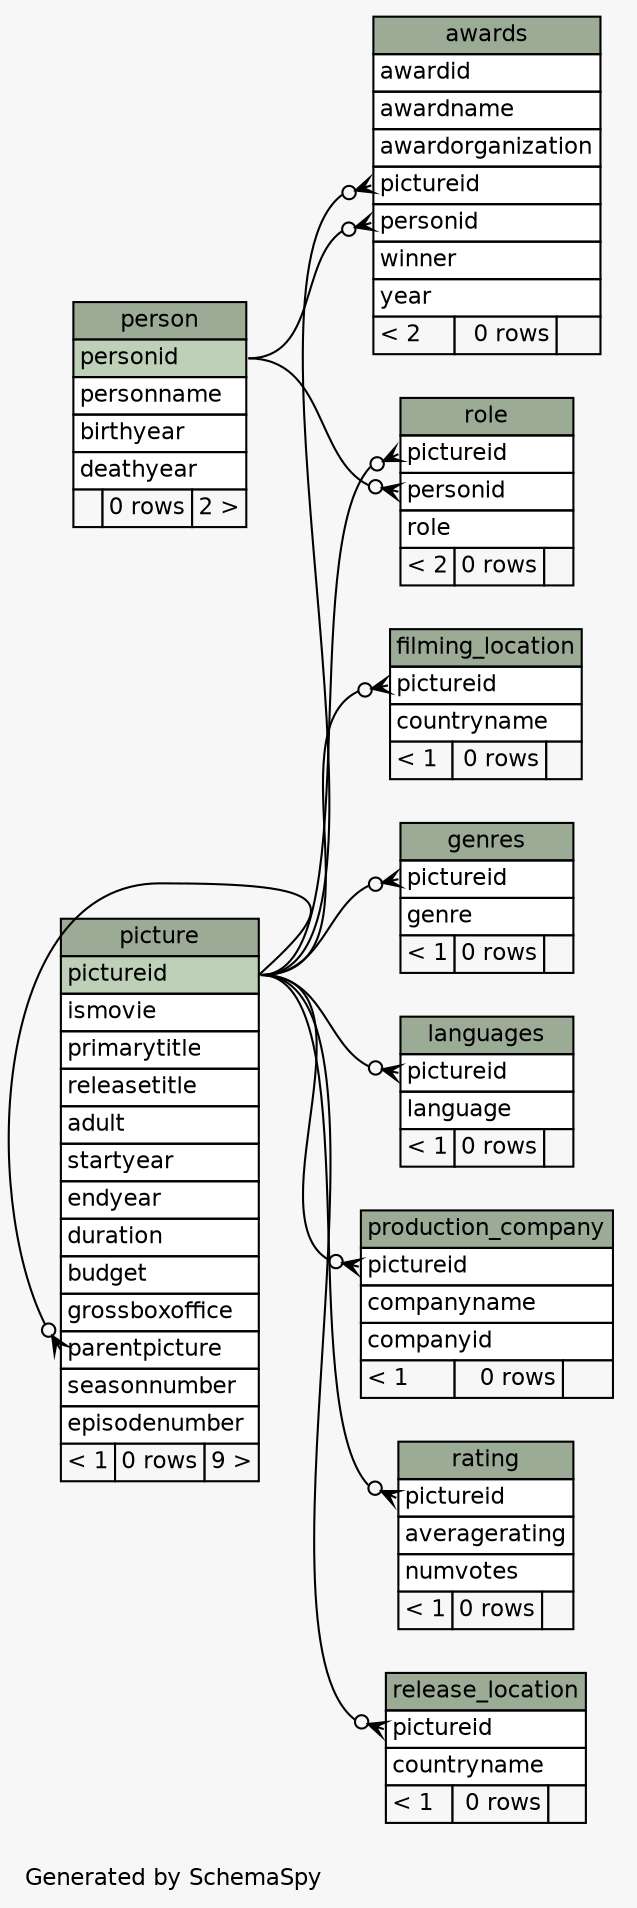 // dot 2.38.0 on Linux 4.13.0-32-generic
// SchemaSpy rev 590
digraph "largeRelationshipsDiagram" {
  graph [
    rankdir="RL"
    bgcolor="#f7f7f7"
    label="\nGenerated by SchemaSpy"
    labeljust="l"
    nodesep="0.18"
    ranksep="0.46"
    fontname="Helvetica"
    fontsize="11"
  ];
  node [
    fontname="Helvetica"
    fontsize="11"
    shape="plaintext"
  ];
  edge [
    arrowsize="0.8"
  ];
  "awards" [
    label=<
    <TABLE BORDER="0" CELLBORDER="1" CELLSPACING="0" BGCOLOR="#ffffff">
      <TR><TD COLSPAN="3" BGCOLOR="#9bab96" ALIGN="CENTER">awards</TD></TR>
      <TR><TD PORT="awardid" COLSPAN="3" ALIGN="LEFT">awardid</TD></TR>
      <TR><TD PORT="awardname" COLSPAN="3" ALIGN="LEFT">awardname</TD></TR>
      <TR><TD PORT="awardorganization" COLSPAN="3" ALIGN="LEFT">awardorganization</TD></TR>
      <TR><TD PORT="pictureid" COLSPAN="3" ALIGN="LEFT">pictureid</TD></TR>
      <TR><TD PORT="personid" COLSPAN="3" ALIGN="LEFT">personid</TD></TR>
      <TR><TD PORT="winner" COLSPAN="3" ALIGN="LEFT">winner</TD></TR>
      <TR><TD PORT="year" COLSPAN="3" ALIGN="LEFT">year</TD></TR>
      <TR><TD ALIGN="LEFT" BGCOLOR="#f7f7f7">&lt; 2</TD><TD ALIGN="RIGHT" BGCOLOR="#f7f7f7">0 rows</TD><TD ALIGN="RIGHT" BGCOLOR="#f7f7f7">  </TD></TR>
    </TABLE>>
    URL="tables/awards.html"
    tooltip="awards"
  ];
  "filming_location" [
    label=<
    <TABLE BORDER="0" CELLBORDER="1" CELLSPACING="0" BGCOLOR="#ffffff">
      <TR><TD COLSPAN="3" BGCOLOR="#9bab96" ALIGN="CENTER">filming_location</TD></TR>
      <TR><TD PORT="pictureid" COLSPAN="3" ALIGN="LEFT">pictureid</TD></TR>
      <TR><TD PORT="countryname" COLSPAN="3" ALIGN="LEFT">countryname</TD></TR>
      <TR><TD ALIGN="LEFT" BGCOLOR="#f7f7f7">&lt; 1</TD><TD ALIGN="RIGHT" BGCOLOR="#f7f7f7">0 rows</TD><TD ALIGN="RIGHT" BGCOLOR="#f7f7f7">  </TD></TR>
    </TABLE>>
    URL="tables/filming_location.html"
    tooltip="filming_location"
  ];
  "genres" [
    label=<
    <TABLE BORDER="0" CELLBORDER="1" CELLSPACING="0" BGCOLOR="#ffffff">
      <TR><TD COLSPAN="3" BGCOLOR="#9bab96" ALIGN="CENTER">genres</TD></TR>
      <TR><TD PORT="pictureid" COLSPAN="3" ALIGN="LEFT">pictureid</TD></TR>
      <TR><TD PORT="genre" COLSPAN="3" ALIGN="LEFT">genre</TD></TR>
      <TR><TD ALIGN="LEFT" BGCOLOR="#f7f7f7">&lt; 1</TD><TD ALIGN="RIGHT" BGCOLOR="#f7f7f7">0 rows</TD><TD ALIGN="RIGHT" BGCOLOR="#f7f7f7">  </TD></TR>
    </TABLE>>
    URL="tables/genres.html"
    tooltip="genres"
  ];
  "languages" [
    label=<
    <TABLE BORDER="0" CELLBORDER="1" CELLSPACING="0" BGCOLOR="#ffffff">
      <TR><TD COLSPAN="3" BGCOLOR="#9bab96" ALIGN="CENTER">languages</TD></TR>
      <TR><TD PORT="pictureid" COLSPAN="3" ALIGN="LEFT">pictureid</TD></TR>
      <TR><TD PORT="language" COLSPAN="3" ALIGN="LEFT">language</TD></TR>
      <TR><TD ALIGN="LEFT" BGCOLOR="#f7f7f7">&lt; 1</TD><TD ALIGN="RIGHT" BGCOLOR="#f7f7f7">0 rows</TD><TD ALIGN="RIGHT" BGCOLOR="#f7f7f7">  </TD></TR>
    </TABLE>>
    URL="tables/languages.html"
    tooltip="languages"
  ];
  "person" [
    label=<
    <TABLE BORDER="0" CELLBORDER="1" CELLSPACING="0" BGCOLOR="#ffffff">
      <TR><TD COLSPAN="3" BGCOLOR="#9bab96" ALIGN="CENTER">person</TD></TR>
      <TR><TD PORT="personid" COLSPAN="3" BGCOLOR="#bed1b8" ALIGN="LEFT">personid</TD></TR>
      <TR><TD PORT="personname" COLSPAN="3" ALIGN="LEFT">personname</TD></TR>
      <TR><TD PORT="birthyear" COLSPAN="3" ALIGN="LEFT">birthyear</TD></TR>
      <TR><TD PORT="deathyear" COLSPAN="3" ALIGN="LEFT">deathyear</TD></TR>
      <TR><TD ALIGN="LEFT" BGCOLOR="#f7f7f7">  </TD><TD ALIGN="RIGHT" BGCOLOR="#f7f7f7">0 rows</TD><TD ALIGN="RIGHT" BGCOLOR="#f7f7f7">2 &gt;</TD></TR>
    </TABLE>>
    URL="tables/person.html"
    tooltip="person"
  ];
  "picture" [
    label=<
    <TABLE BORDER="0" CELLBORDER="1" CELLSPACING="0" BGCOLOR="#ffffff">
      <TR><TD COLSPAN="3" BGCOLOR="#9bab96" ALIGN="CENTER">picture</TD></TR>
      <TR><TD PORT="pictureid" COLSPAN="3" BGCOLOR="#bed1b8" ALIGN="LEFT">pictureid</TD></TR>
      <TR><TD PORT="ismovie" COLSPAN="3" ALIGN="LEFT">ismovie</TD></TR>
      <TR><TD PORT="primarytitle" COLSPAN="3" ALIGN="LEFT">primarytitle</TD></TR>
      <TR><TD PORT="releasetitle" COLSPAN="3" ALIGN="LEFT">releasetitle</TD></TR>
      <TR><TD PORT="adult" COLSPAN="3" ALIGN="LEFT">adult</TD></TR>
      <TR><TD PORT="startyear" COLSPAN="3" ALIGN="LEFT">startyear</TD></TR>
      <TR><TD PORT="endyear" COLSPAN="3" ALIGN="LEFT">endyear</TD></TR>
      <TR><TD PORT="duration" COLSPAN="3" ALIGN="LEFT">duration</TD></TR>
      <TR><TD PORT="budget" COLSPAN="3" ALIGN="LEFT">budget</TD></TR>
      <TR><TD PORT="grossboxoffice" COLSPAN="3" ALIGN="LEFT">grossboxoffice</TD></TR>
      <TR><TD PORT="parentpicture" COLSPAN="3" ALIGN="LEFT">parentpicture</TD></TR>
      <TR><TD PORT="seasonnumber" COLSPAN="3" ALIGN="LEFT">seasonnumber</TD></TR>
      <TR><TD PORT="episodenumber" COLSPAN="3" ALIGN="LEFT">episodenumber</TD></TR>
      <TR><TD ALIGN="LEFT" BGCOLOR="#f7f7f7">&lt; 1</TD><TD ALIGN="RIGHT" BGCOLOR="#f7f7f7">0 rows</TD><TD ALIGN="RIGHT" BGCOLOR="#f7f7f7">9 &gt;</TD></TR>
    </TABLE>>
    URL="tables/picture.html"
    tooltip="picture"
  ];
  "production_company" [
    label=<
    <TABLE BORDER="0" CELLBORDER="1" CELLSPACING="0" BGCOLOR="#ffffff">
      <TR><TD COLSPAN="3" BGCOLOR="#9bab96" ALIGN="CENTER">production_company</TD></TR>
      <TR><TD PORT="pictureid" COLSPAN="3" ALIGN="LEFT">pictureid</TD></TR>
      <TR><TD PORT="companyname" COLSPAN="3" ALIGN="LEFT">companyname</TD></TR>
      <TR><TD PORT="companyid" COLSPAN="3" ALIGN="LEFT">companyid</TD></TR>
      <TR><TD ALIGN="LEFT" BGCOLOR="#f7f7f7">&lt; 1</TD><TD ALIGN="RIGHT" BGCOLOR="#f7f7f7">0 rows</TD><TD ALIGN="RIGHT" BGCOLOR="#f7f7f7">  </TD></TR>
    </TABLE>>
    URL="tables/production_company.html"
    tooltip="production_company"
  ];
  "rating" [
    label=<
    <TABLE BORDER="0" CELLBORDER="1" CELLSPACING="0" BGCOLOR="#ffffff">
      <TR><TD COLSPAN="3" BGCOLOR="#9bab96" ALIGN="CENTER">rating</TD></TR>
      <TR><TD PORT="pictureid" COLSPAN="3" ALIGN="LEFT">pictureid</TD></TR>
      <TR><TD PORT="averagerating" COLSPAN="3" ALIGN="LEFT">averagerating</TD></TR>
      <TR><TD PORT="numvotes" COLSPAN="3" ALIGN="LEFT">numvotes</TD></TR>
      <TR><TD ALIGN="LEFT" BGCOLOR="#f7f7f7">&lt; 1</TD><TD ALIGN="RIGHT" BGCOLOR="#f7f7f7">0 rows</TD><TD ALIGN="RIGHT" BGCOLOR="#f7f7f7">  </TD></TR>
    </TABLE>>
    URL="tables/rating.html"
    tooltip="rating"
  ];
  "release_location" [
    label=<
    <TABLE BORDER="0" CELLBORDER="1" CELLSPACING="0" BGCOLOR="#ffffff">
      <TR><TD COLSPAN="3" BGCOLOR="#9bab96" ALIGN="CENTER">release_location</TD></TR>
      <TR><TD PORT="pictureid" COLSPAN="3" ALIGN="LEFT">pictureid</TD></TR>
      <TR><TD PORT="countryname" COLSPAN="3" ALIGN="LEFT">countryname</TD></TR>
      <TR><TD ALIGN="LEFT" BGCOLOR="#f7f7f7">&lt; 1</TD><TD ALIGN="RIGHT" BGCOLOR="#f7f7f7">0 rows</TD><TD ALIGN="RIGHT" BGCOLOR="#f7f7f7">  </TD></TR>
    </TABLE>>
    URL="tables/release_location.html"
    tooltip="release_location"
  ];
  "role" [
    label=<
    <TABLE BORDER="0" CELLBORDER="1" CELLSPACING="0" BGCOLOR="#ffffff">
      <TR><TD COLSPAN="3" BGCOLOR="#9bab96" ALIGN="CENTER">role</TD></TR>
      <TR><TD PORT="pictureid" COLSPAN="3" ALIGN="LEFT">pictureid</TD></TR>
      <TR><TD PORT="personid" COLSPAN="3" ALIGN="LEFT">personid</TD></TR>
      <TR><TD PORT="role" COLSPAN="3" ALIGN="LEFT">role</TD></TR>
      <TR><TD ALIGN="LEFT" BGCOLOR="#f7f7f7">&lt; 2</TD><TD ALIGN="RIGHT" BGCOLOR="#f7f7f7">0 rows</TD><TD ALIGN="RIGHT" BGCOLOR="#f7f7f7">  </TD></TR>
    </TABLE>>
    URL="tables/role.html"
    tooltip="role"
  ];
  "awards":"personid":w -> "person":"personid":e [arrowhead=none dir=back arrowtail=crowodot];
  "awards":"pictureid":w -> "picture":"pictureid":e [arrowhead=none dir=back arrowtail=crowodot];
  "filming_location":"pictureid":w -> "picture":"pictureid":e [arrowhead=none dir=back arrowtail=crowodot];
  "genres":"pictureid":w -> "picture":"pictureid":e [arrowhead=none dir=back arrowtail=crowodot];
  "languages":"pictureid":w -> "picture":"pictureid":e [arrowhead=none dir=back arrowtail=crowodot];
  "picture":"parentpicture":w -> "picture":"pictureid":e [arrowhead=none dir=back arrowtail=crowodot];
  "production_company":"pictureid":w -> "picture":"pictureid":e [arrowhead=none dir=back arrowtail=crowodot];
  "rating":"pictureid":w -> "picture":"pictureid":e [arrowhead=none dir=back arrowtail=crowodot];
  "release_location":"pictureid":w -> "picture":"pictureid":e [arrowhead=none dir=back arrowtail=crowodot];
  "role":"personid":w -> "person":"personid":e [arrowhead=none dir=back arrowtail=crowodot];
  "role":"pictureid":w -> "picture":"pictureid":e [arrowhead=none dir=back arrowtail=crowodot];
}

